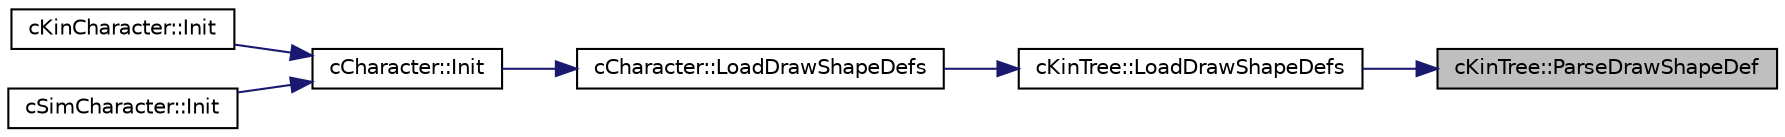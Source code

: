 digraph "cKinTree::ParseDrawShapeDef"
{
 // LATEX_PDF_SIZE
  edge [fontname="Helvetica",fontsize="10",labelfontname="Helvetica",labelfontsize="10"];
  node [fontname="Helvetica",fontsize="10",shape=record];
  rankdir="RL";
  Node1 [label="cKinTree::ParseDrawShapeDef",height=0.2,width=0.4,color="black", fillcolor="grey75", style="filled", fontcolor="black",tooltip=" "];
  Node1 -> Node2 [dir="back",color="midnightblue",fontsize="10",style="solid",fontname="Helvetica"];
  Node2 [label="cKinTree::LoadDrawShapeDefs",height=0.2,width=0.4,color="black", fillcolor="white", style="filled",URL="$classc_kin_tree.html#a7bce036c2d7704315ea65d52989810f8",tooltip=" "];
  Node2 -> Node3 [dir="back",color="midnightblue",fontsize="10",style="solid",fontname="Helvetica"];
  Node3 [label="cCharacter::LoadDrawShapeDefs",height=0.2,width=0.4,color="black", fillcolor="white", style="filled",URL="$classc_character.html#ad3130da4863c1db72fab3360eeeb7aa9",tooltip=" "];
  Node3 -> Node4 [dir="back",color="midnightblue",fontsize="10",style="solid",fontname="Helvetica"];
  Node4 [label="cCharacter::Init",height=0.2,width=0.4,color="black", fillcolor="white", style="filled",URL="$classc_character.html#a94e3699c072884e614eb79659fe4f5ae",tooltip=" "];
  Node4 -> Node5 [dir="back",color="midnightblue",fontsize="10",style="solid",fontname="Helvetica"];
  Node5 [label="cKinCharacter::Init",height=0.2,width=0.4,color="black", fillcolor="white", style="filled",URL="$classc_kin_character.html#a8aae2e1ec2b7b0fcdfc9b6ee2b4df4b7",tooltip=" "];
  Node4 -> Node6 [dir="back",color="midnightblue",fontsize="10",style="solid",fontname="Helvetica"];
  Node6 [label="cSimCharacter::Init",height=0.2,width=0.4,color="black", fillcolor="white", style="filled",URL="$classc_sim_character.html#a268ec8e85dcc271e9bb20a8e0c44c124",tooltip=" "];
}
